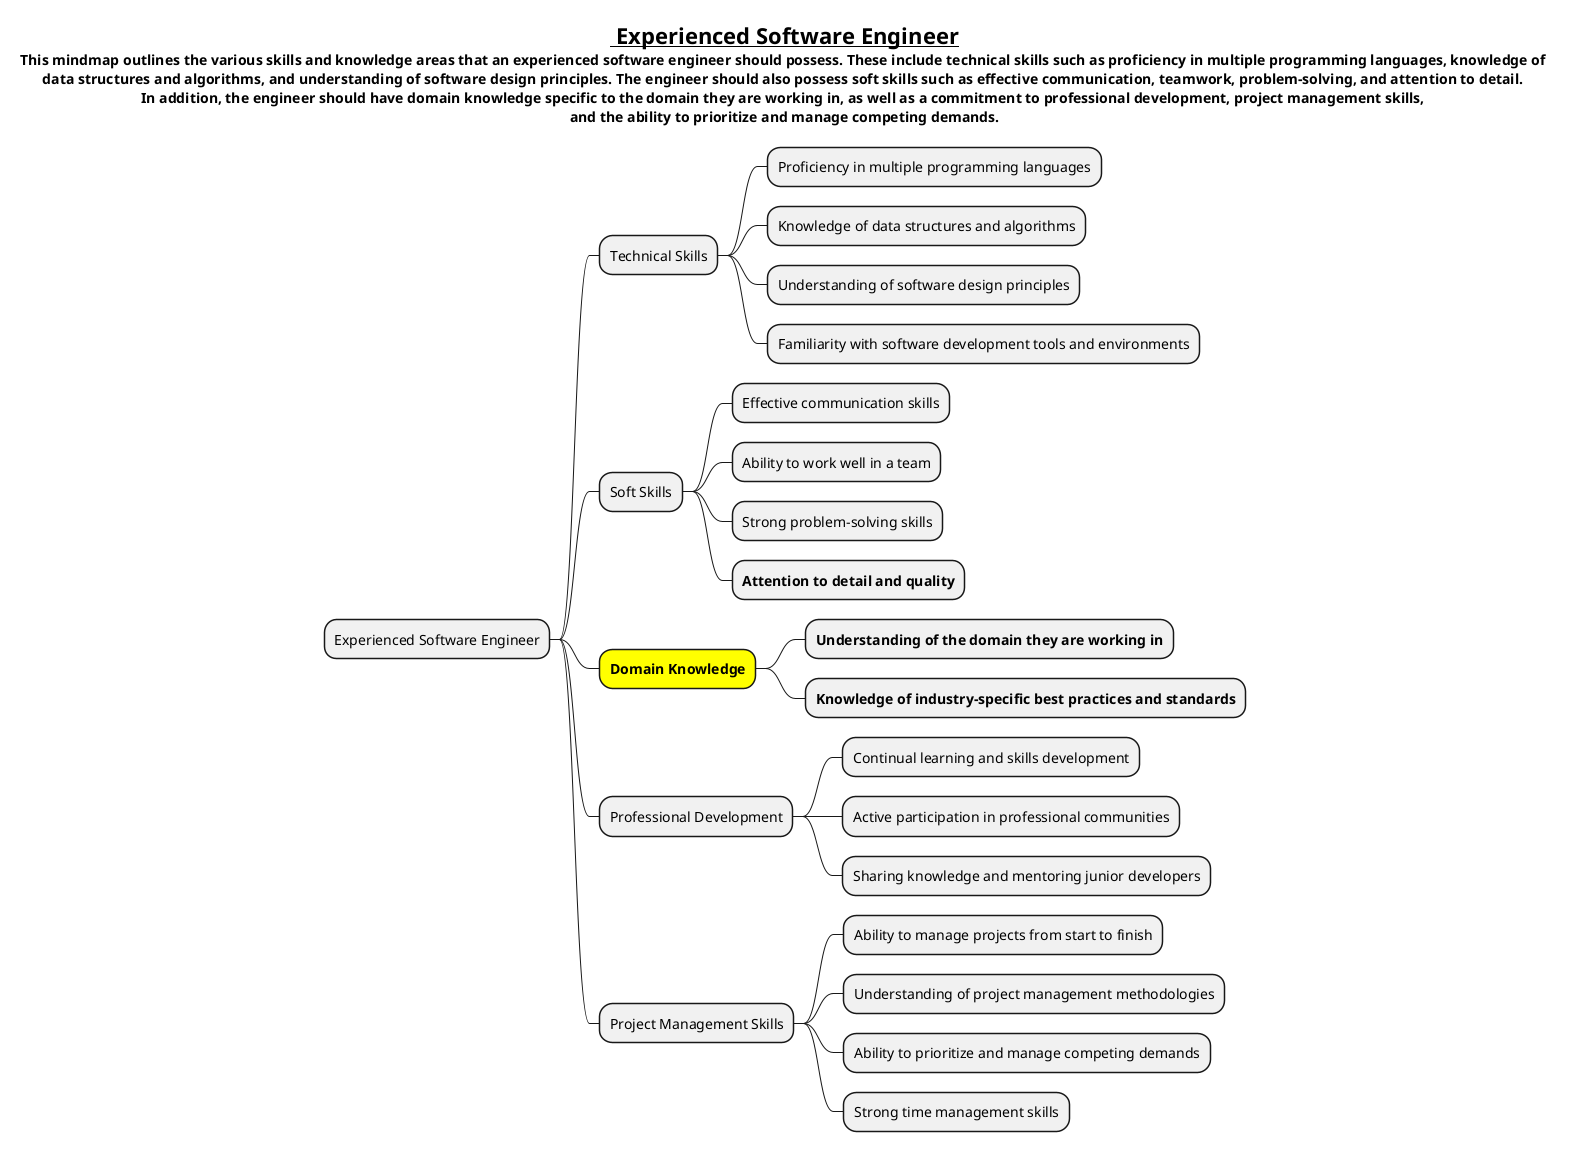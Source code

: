 @startmindmap

title =__ Experienced Software Engineer__ \nThis mindmap outlines the various skills and knowledge areas that an experienced software engineer should possess. These include technical skills such as proficiency in multiple programming languages, knowledge of \ndata structures and algorithms, and understanding of software design principles. The engineer should also possess soft skills such as effective communication, teamwork, problem-solving, and attention to detail. \nIn addition, the engineer should have domain knowledge specific to the domain they are working in, as well as a commitment to professional development, project management skills, \nand the ability to prioritize and manage competing demands.






* Experienced Software Engineer
** Technical Skills
*** Proficiency in multiple programming languages
*** Knowledge of data structures and algorithms
*** Understanding of software design principles
*** Familiarity with software development tools and environments
** Soft Skills
*** Effective communication skills
*** Ability to work well in a team
*** Strong problem-solving skills
*** **Attention to detail and quality**
**[#yellow] **Domain Knowledge**
*** **Understanding of the domain they are working in**
*** **Knowledge of industry-specific best practices and standards**
** Professional Development
*** Continual learning and skills development
*** Active participation in professional communities
*** Sharing knowledge and mentoring junior developers
** Project Management Skills
*** Ability to manage projects from start to finish
*** Understanding of project management methodologies
*** Ability to prioritize and manage competing demands
*** Strong time management skills

@endmindmap
